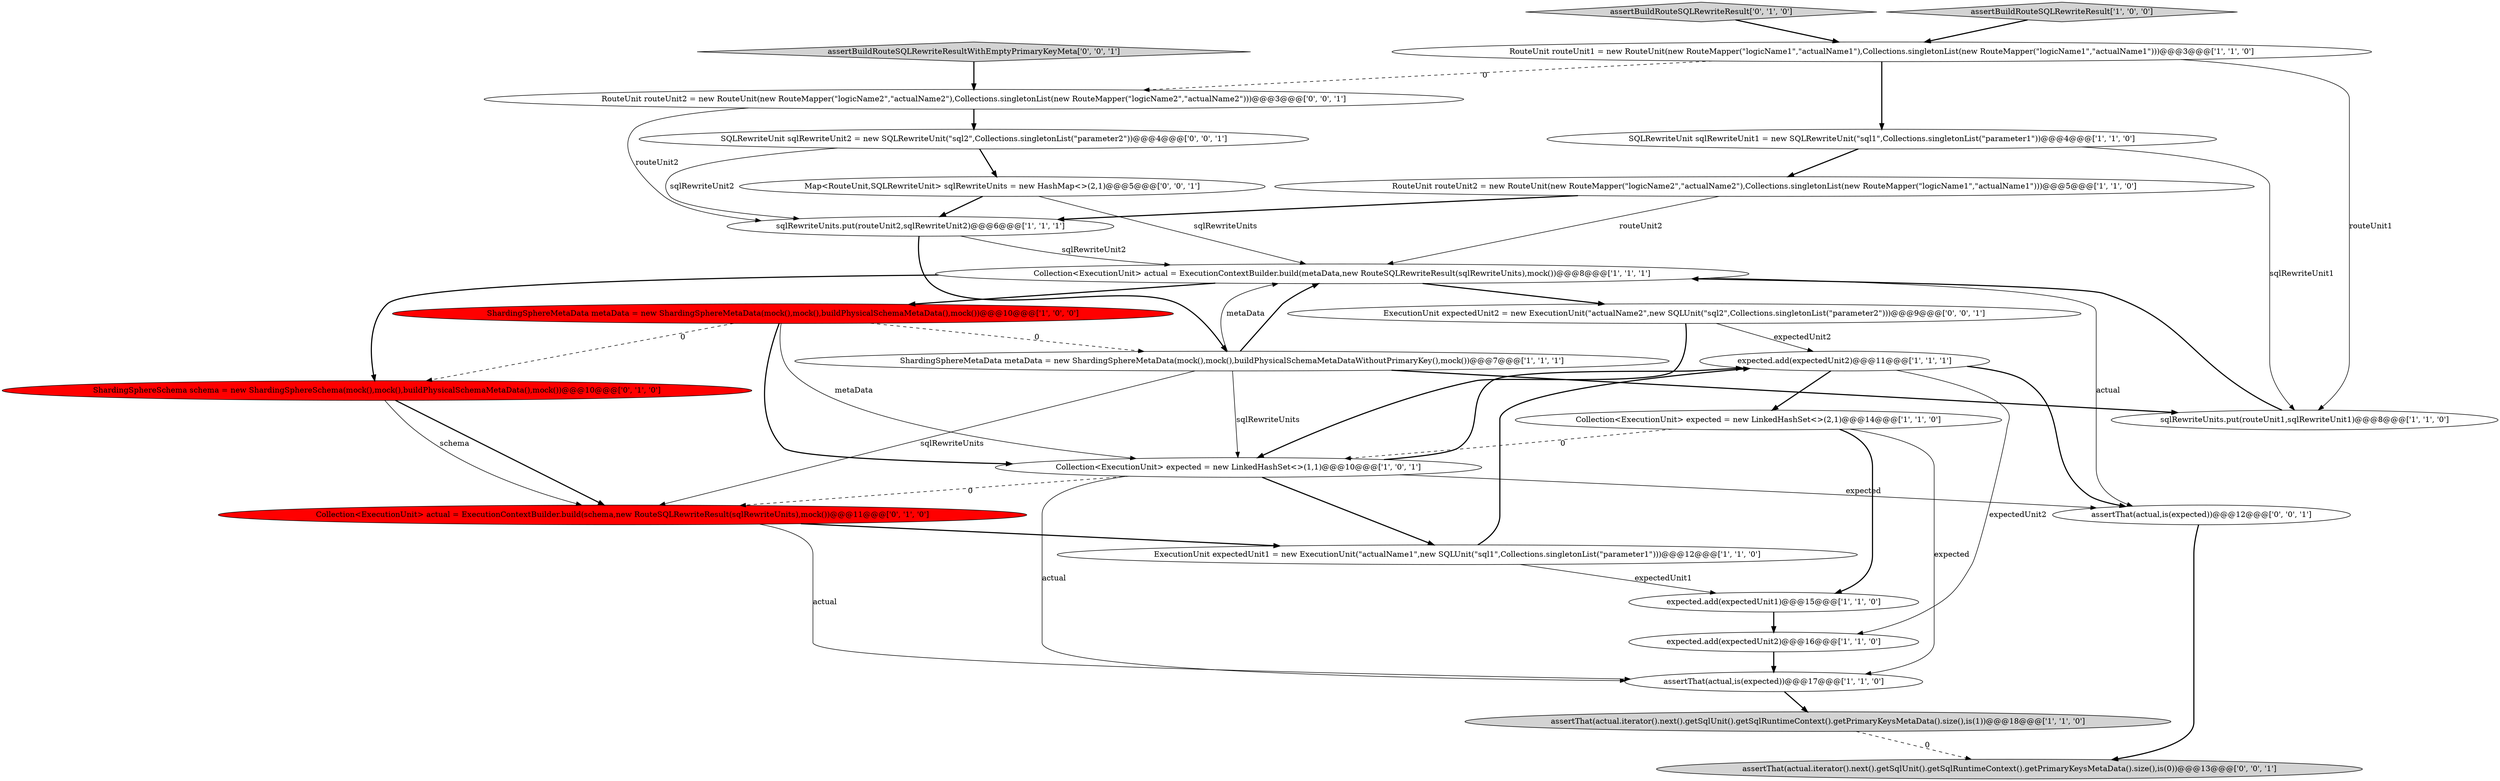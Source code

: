 digraph {
15 [style = filled, label = "expected.add(expectedUnit2)@@@11@@@['1', '1', '1']", fillcolor = white, shape = ellipse image = "AAA0AAABBB1BBB"];
7 [style = filled, label = "Collection<ExecutionUnit> actual = ExecutionContextBuilder.build(metaData,new RouteSQLRewriteResult(sqlRewriteUnits),mock())@@@8@@@['1', '1', '1']", fillcolor = white, shape = ellipse image = "AAA0AAABBB1BBB"];
19 [style = filled, label = "ShardingSphereSchema schema = new ShardingSphereSchema(mock(),mock(),buildPhysicalSchemaMetaData(),mock())@@@10@@@['0', '1', '0']", fillcolor = red, shape = ellipse image = "AAA1AAABBB2BBB"];
1 [style = filled, label = "Collection<ExecutionUnit> expected = new LinkedHashSet<>(2,1)@@@14@@@['1', '1', '0']", fillcolor = white, shape = ellipse image = "AAA0AAABBB1BBB"];
16 [style = filled, label = "RouteUnit routeUnit1 = new RouteUnit(new RouteMapper(\"logicName1\",\"actualName1\"),Collections.singletonList(new RouteMapper(\"logicName1\",\"actualName1\")))@@@3@@@['1', '1', '0']", fillcolor = white, shape = ellipse image = "AAA0AAABBB1BBB"];
10 [style = filled, label = "ShardingSphereMetaData metaData = new ShardingSphereMetaData(mock(),mock(),buildPhysicalSchemaMetaData(),mock())@@@10@@@['1', '0', '0']", fillcolor = red, shape = ellipse image = "AAA1AAABBB1BBB"];
26 [style = filled, label = "assertBuildRouteSQLRewriteResultWithEmptyPrimaryKeyMeta['0', '0', '1']", fillcolor = lightgray, shape = diamond image = "AAA0AAABBB3BBB"];
22 [style = filled, label = "assertThat(actual,is(expected))@@@12@@@['0', '0', '1']", fillcolor = white, shape = ellipse image = "AAA0AAABBB3BBB"];
8 [style = filled, label = "expected.add(expectedUnit2)@@@16@@@['1', '1', '0']", fillcolor = white, shape = ellipse image = "AAA0AAABBB1BBB"];
11 [style = filled, label = "RouteUnit routeUnit2 = new RouteUnit(new RouteMapper(\"logicName2\",\"actualName2\"),Collections.singletonList(new RouteMapper(\"logicName1\",\"actualName1\")))@@@5@@@['1', '1', '0']", fillcolor = white, shape = ellipse image = "AAA0AAABBB1BBB"];
5 [style = filled, label = "assertThat(actual.iterator().next().getSqlUnit().getSqlRuntimeContext().getPrimaryKeysMetaData().size(),is(1))@@@18@@@['1', '1', '0']", fillcolor = lightgray, shape = ellipse image = "AAA0AAABBB1BBB"];
0 [style = filled, label = "ExecutionUnit expectedUnit1 = new ExecutionUnit(\"actualName1\",new SQLUnit(\"sql1\",Collections.singletonList(\"parameter1\")))@@@12@@@['1', '1', '0']", fillcolor = white, shape = ellipse image = "AAA0AAABBB1BBB"];
3 [style = filled, label = "expected.add(expectedUnit1)@@@15@@@['1', '1', '0']", fillcolor = white, shape = ellipse image = "AAA0AAABBB1BBB"];
24 [style = filled, label = "Map<RouteUnit,SQLRewriteUnit> sqlRewriteUnits = new HashMap<>(2,1)@@@5@@@['0', '0', '1']", fillcolor = white, shape = ellipse image = "AAA0AAABBB3BBB"];
9 [style = filled, label = "sqlRewriteUnits.put(routeUnit2,sqlRewriteUnit2)@@@6@@@['1', '1', '1']", fillcolor = white, shape = ellipse image = "AAA0AAABBB1BBB"];
13 [style = filled, label = "SQLRewriteUnit sqlRewriteUnit1 = new SQLRewriteUnit(\"sql1\",Collections.singletonList(\"parameter1\"))@@@4@@@['1', '1', '0']", fillcolor = white, shape = ellipse image = "AAA0AAABBB1BBB"];
23 [style = filled, label = "RouteUnit routeUnit2 = new RouteUnit(new RouteMapper(\"logicName2\",\"actualName2\"),Collections.singletonList(new RouteMapper(\"logicName2\",\"actualName2\")))@@@3@@@['0', '0', '1']", fillcolor = white, shape = ellipse image = "AAA0AAABBB3BBB"];
21 [style = filled, label = "assertThat(actual.iterator().next().getSqlUnit().getSqlRuntimeContext().getPrimaryKeysMetaData().size(),is(0))@@@13@@@['0', '0', '1']", fillcolor = lightgray, shape = ellipse image = "AAA0AAABBB3BBB"];
25 [style = filled, label = "ExecutionUnit expectedUnit2 = new ExecutionUnit(\"actualName2\",new SQLUnit(\"sql2\",Collections.singletonList(\"parameter2\")))@@@9@@@['0', '0', '1']", fillcolor = white, shape = ellipse image = "AAA0AAABBB3BBB"];
18 [style = filled, label = "assertBuildRouteSQLRewriteResult['0', '1', '0']", fillcolor = lightgray, shape = diamond image = "AAA0AAABBB2BBB"];
6 [style = filled, label = "assertBuildRouteSQLRewriteResult['1', '0', '0']", fillcolor = lightgray, shape = diamond image = "AAA0AAABBB1BBB"];
2 [style = filled, label = "assertThat(actual,is(expected))@@@17@@@['1', '1', '0']", fillcolor = white, shape = ellipse image = "AAA0AAABBB1BBB"];
4 [style = filled, label = "sqlRewriteUnits.put(routeUnit1,sqlRewriteUnit1)@@@8@@@['1', '1', '0']", fillcolor = white, shape = ellipse image = "AAA0AAABBB1BBB"];
20 [style = filled, label = "SQLRewriteUnit sqlRewriteUnit2 = new SQLRewriteUnit(\"sql2\",Collections.singletonList(\"parameter2\"))@@@4@@@['0', '0', '1']", fillcolor = white, shape = ellipse image = "AAA0AAABBB3BBB"];
14 [style = filled, label = "ShardingSphereMetaData metaData = new ShardingSphereMetaData(mock(),mock(),buildPhysicalSchemaMetaDataWithoutPrimaryKey(),mock())@@@7@@@['1', '1', '1']", fillcolor = white, shape = ellipse image = "AAA0AAABBB1BBB"];
12 [style = filled, label = "Collection<ExecutionUnit> expected = new LinkedHashSet<>(1,1)@@@10@@@['1', '0', '1']", fillcolor = white, shape = ellipse image = "AAA0AAABBB1BBB"];
17 [style = filled, label = "Collection<ExecutionUnit> actual = ExecutionContextBuilder.build(schema,new RouteSQLRewriteResult(sqlRewriteUnits),mock())@@@11@@@['0', '1', '0']", fillcolor = red, shape = ellipse image = "AAA1AAABBB2BBB"];
11->7 [style = solid, label="routeUnit2"];
16->13 [style = bold, label=""];
23->20 [style = bold, label=""];
17->2 [style = solid, label="actual"];
7->22 [style = solid, label="actual"];
14->17 [style = solid, label="sqlRewriteUnits"];
7->10 [style = bold, label=""];
12->2 [style = solid, label="actual"];
1->2 [style = solid, label="expected"];
10->19 [style = dashed, label="0"];
24->7 [style = solid, label="sqlRewriteUnits"];
12->15 [style = bold, label=""];
9->7 [style = solid, label="sqlRewriteUnit2"];
1->3 [style = bold, label=""];
22->21 [style = bold, label=""];
16->4 [style = solid, label="routeUnit1"];
13->4 [style = solid, label="sqlRewriteUnit1"];
14->12 [style = solid, label="sqlRewriteUnits"];
12->17 [style = dashed, label="0"];
10->12 [style = solid, label="metaData"];
12->22 [style = solid, label="expected"];
16->23 [style = dashed, label="0"];
19->17 [style = bold, label=""];
11->9 [style = bold, label=""];
12->0 [style = bold, label=""];
13->11 [style = bold, label=""];
0->15 [style = bold, label=""];
4->7 [style = bold, label=""];
14->7 [style = solid, label="metaData"];
15->22 [style = bold, label=""];
14->7 [style = bold, label=""];
15->8 [style = solid, label="expectedUnit2"];
1->12 [style = dashed, label="0"];
17->0 [style = bold, label=""];
8->2 [style = bold, label=""];
25->15 [style = solid, label="expectedUnit2"];
25->12 [style = bold, label=""];
10->12 [style = bold, label=""];
6->16 [style = bold, label=""];
3->8 [style = bold, label=""];
26->23 [style = bold, label=""];
19->17 [style = solid, label="schema"];
9->14 [style = bold, label=""];
5->21 [style = dashed, label="0"];
7->25 [style = bold, label=""];
23->9 [style = solid, label="routeUnit2"];
20->24 [style = bold, label=""];
7->19 [style = bold, label=""];
20->9 [style = solid, label="sqlRewriteUnit2"];
0->3 [style = solid, label="expectedUnit1"];
10->14 [style = dashed, label="0"];
24->9 [style = bold, label=""];
2->5 [style = bold, label=""];
14->4 [style = bold, label=""];
15->1 [style = bold, label=""];
18->16 [style = bold, label=""];
}
